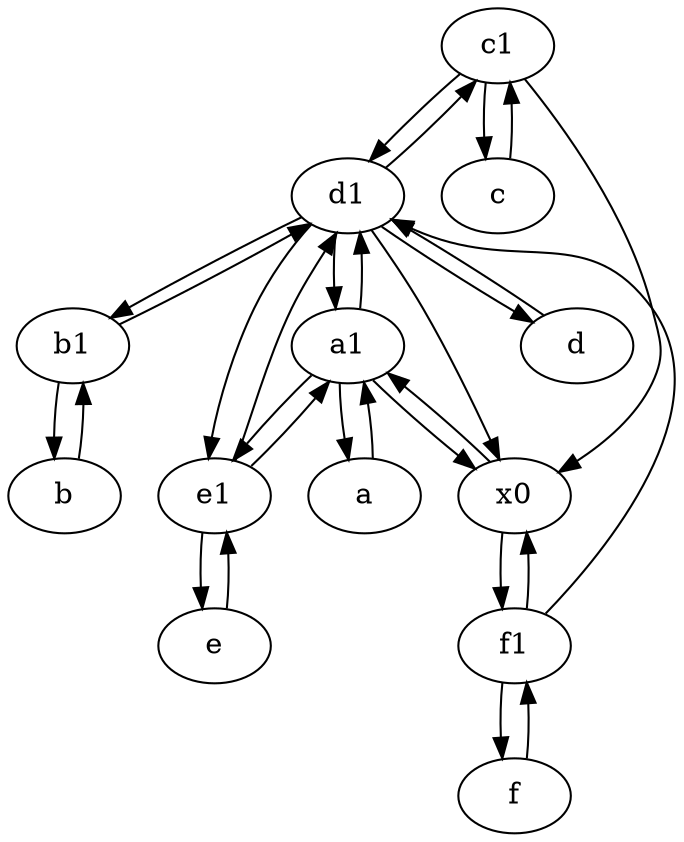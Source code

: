 digraph  {
	c1 [pos="30,15!"];
	b1 [pos="45,20!"];
	b [pos="50,20!"];
	f [pos="15,45!"];
	a1 [pos="40,15!"];
	e [pos="30,50!"];
	d1 [pos="25,30!"];
	e1 [pos="25,45!"];
	a [pos="40,10!"];
	c [pos="20,10!"];
	x0;
	f1;
	d [pos="20,30!"];
	d -> d1;
	b -> b1;
	d1 -> b1;
	b1 -> b;
	d1 -> a1;
	d1 -> c1;
	e1 -> d1;
	e1 -> e;
	d1 -> e1;
	c1 -> x0;
	d1 -> d;
	c1 -> d1;
	a1 -> a;
	f -> f1;
	a1 -> e1;
	d1 -> x0;
	x0 -> a1;
	f1 -> f;
	b1 -> d1;
	e1 -> a1;
	a1 -> d1;
	a -> a1;
	x0 -> f1;
	c1 -> c;
	c -> c1;
	a1 -> x0;
	f1 -> x0;
	f1 -> d1;
	e -> e1;

	}